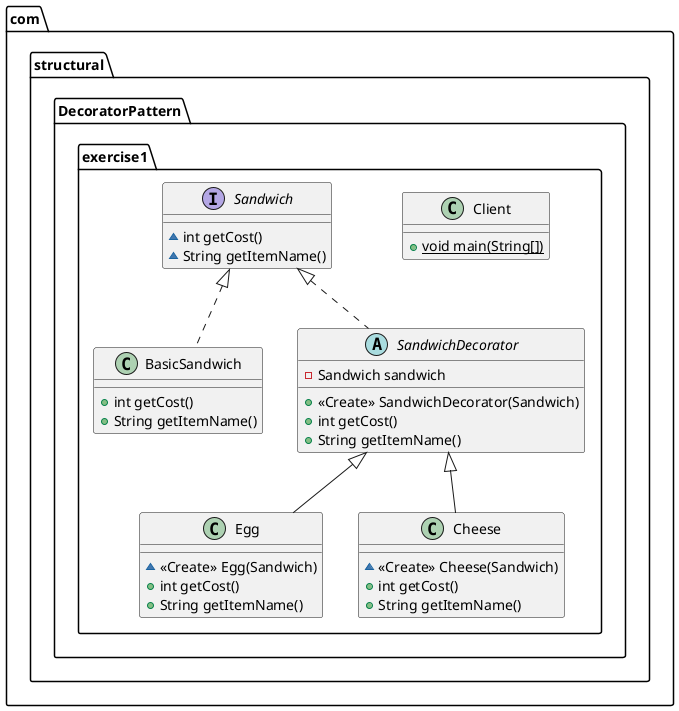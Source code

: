 @startuml
class com.structural.DecoratorPattern.exercise1.Client {
+ {static} void main(String[])
}
interface com.structural.DecoratorPattern.exercise1.Sandwich {
~ int getCost()
~ String getItemName()
}
class com.structural.DecoratorPattern.exercise1.Egg {
~ <<Create>> Egg(Sandwich)
+ int getCost()
+ String getItemName()
}
class com.structural.DecoratorPattern.exercise1.BasicSandwich {
+ int getCost()
+ String getItemName()
}
abstract class com.structural.DecoratorPattern.exercise1.SandwichDecorator {
- Sandwich sandwich
+ <<Create>> SandwichDecorator(Sandwich)
+ int getCost()
+ String getItemName()
}
class com.structural.DecoratorPattern.exercise1.Cheese {
~ <<Create>> Cheese(Sandwich)
+ int getCost()
+ String getItemName()
}


com.structural.DecoratorPattern.exercise1.SandwichDecorator <|-- com.structural.DecoratorPattern.exercise1.Egg
com.structural.DecoratorPattern.exercise1.Sandwich <|.. com.structural.DecoratorPattern.exercise1.BasicSandwich
com.structural.DecoratorPattern.exercise1.Sandwich <|.. com.structural.DecoratorPattern.exercise1.SandwichDecorator
com.structural.DecoratorPattern.exercise1.SandwichDecorator <|-- com.structural.DecoratorPattern.exercise1.Cheese
@enduml